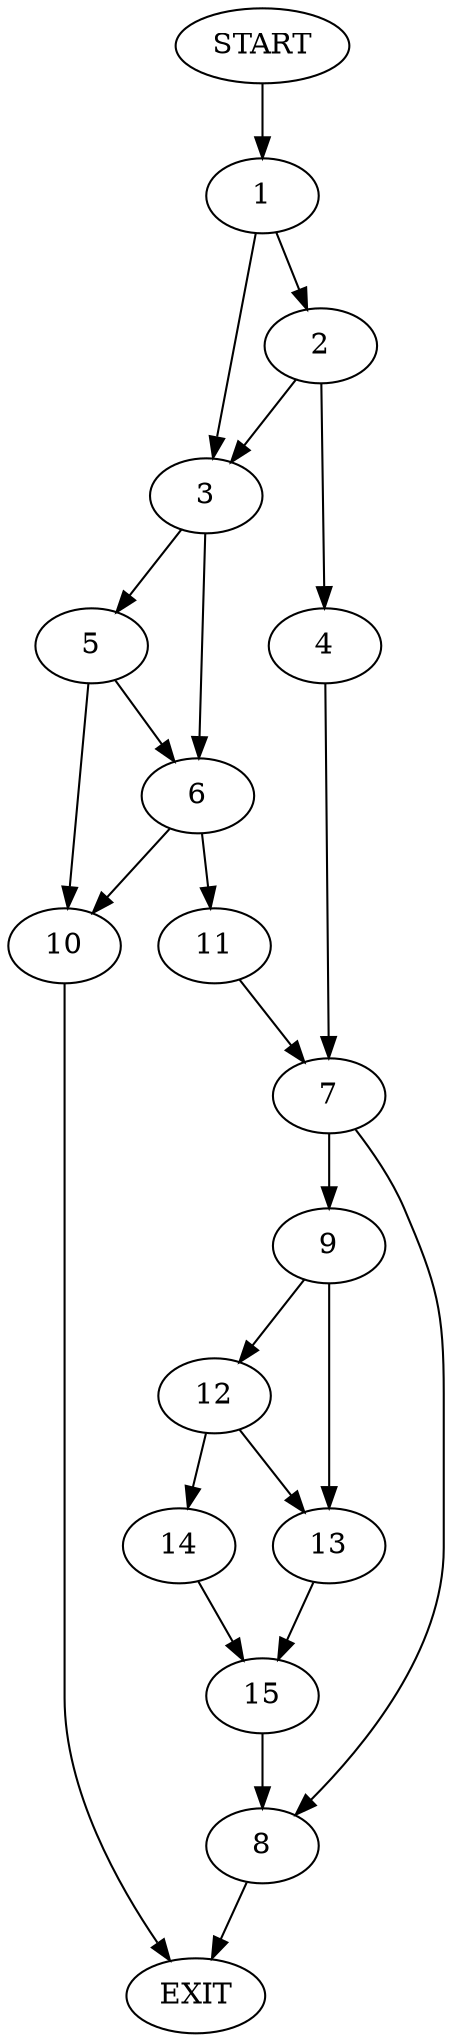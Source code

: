 digraph {
0 [label="START"];
1;
2;
3;
4;
5;
6;
7;
8;
9;
10;
11;
12;
13;
14;
15;
16 [label="EXIT"];
0 -> 1;
1 -> 2;
1 -> 3;
2 -> 4;
2 -> 3;
3 -> 5;
3 -> 6;
4 -> 7;
7 -> 8;
7 -> 9;
5 -> 10;
5 -> 6;
6 -> 10;
6 -> 11;
10 -> 16;
11 -> 7;
9 -> 12;
9 -> 13;
8 -> 16;
12 -> 14;
12 -> 13;
13 -> 15;
14 -> 15;
15 -> 8;
}